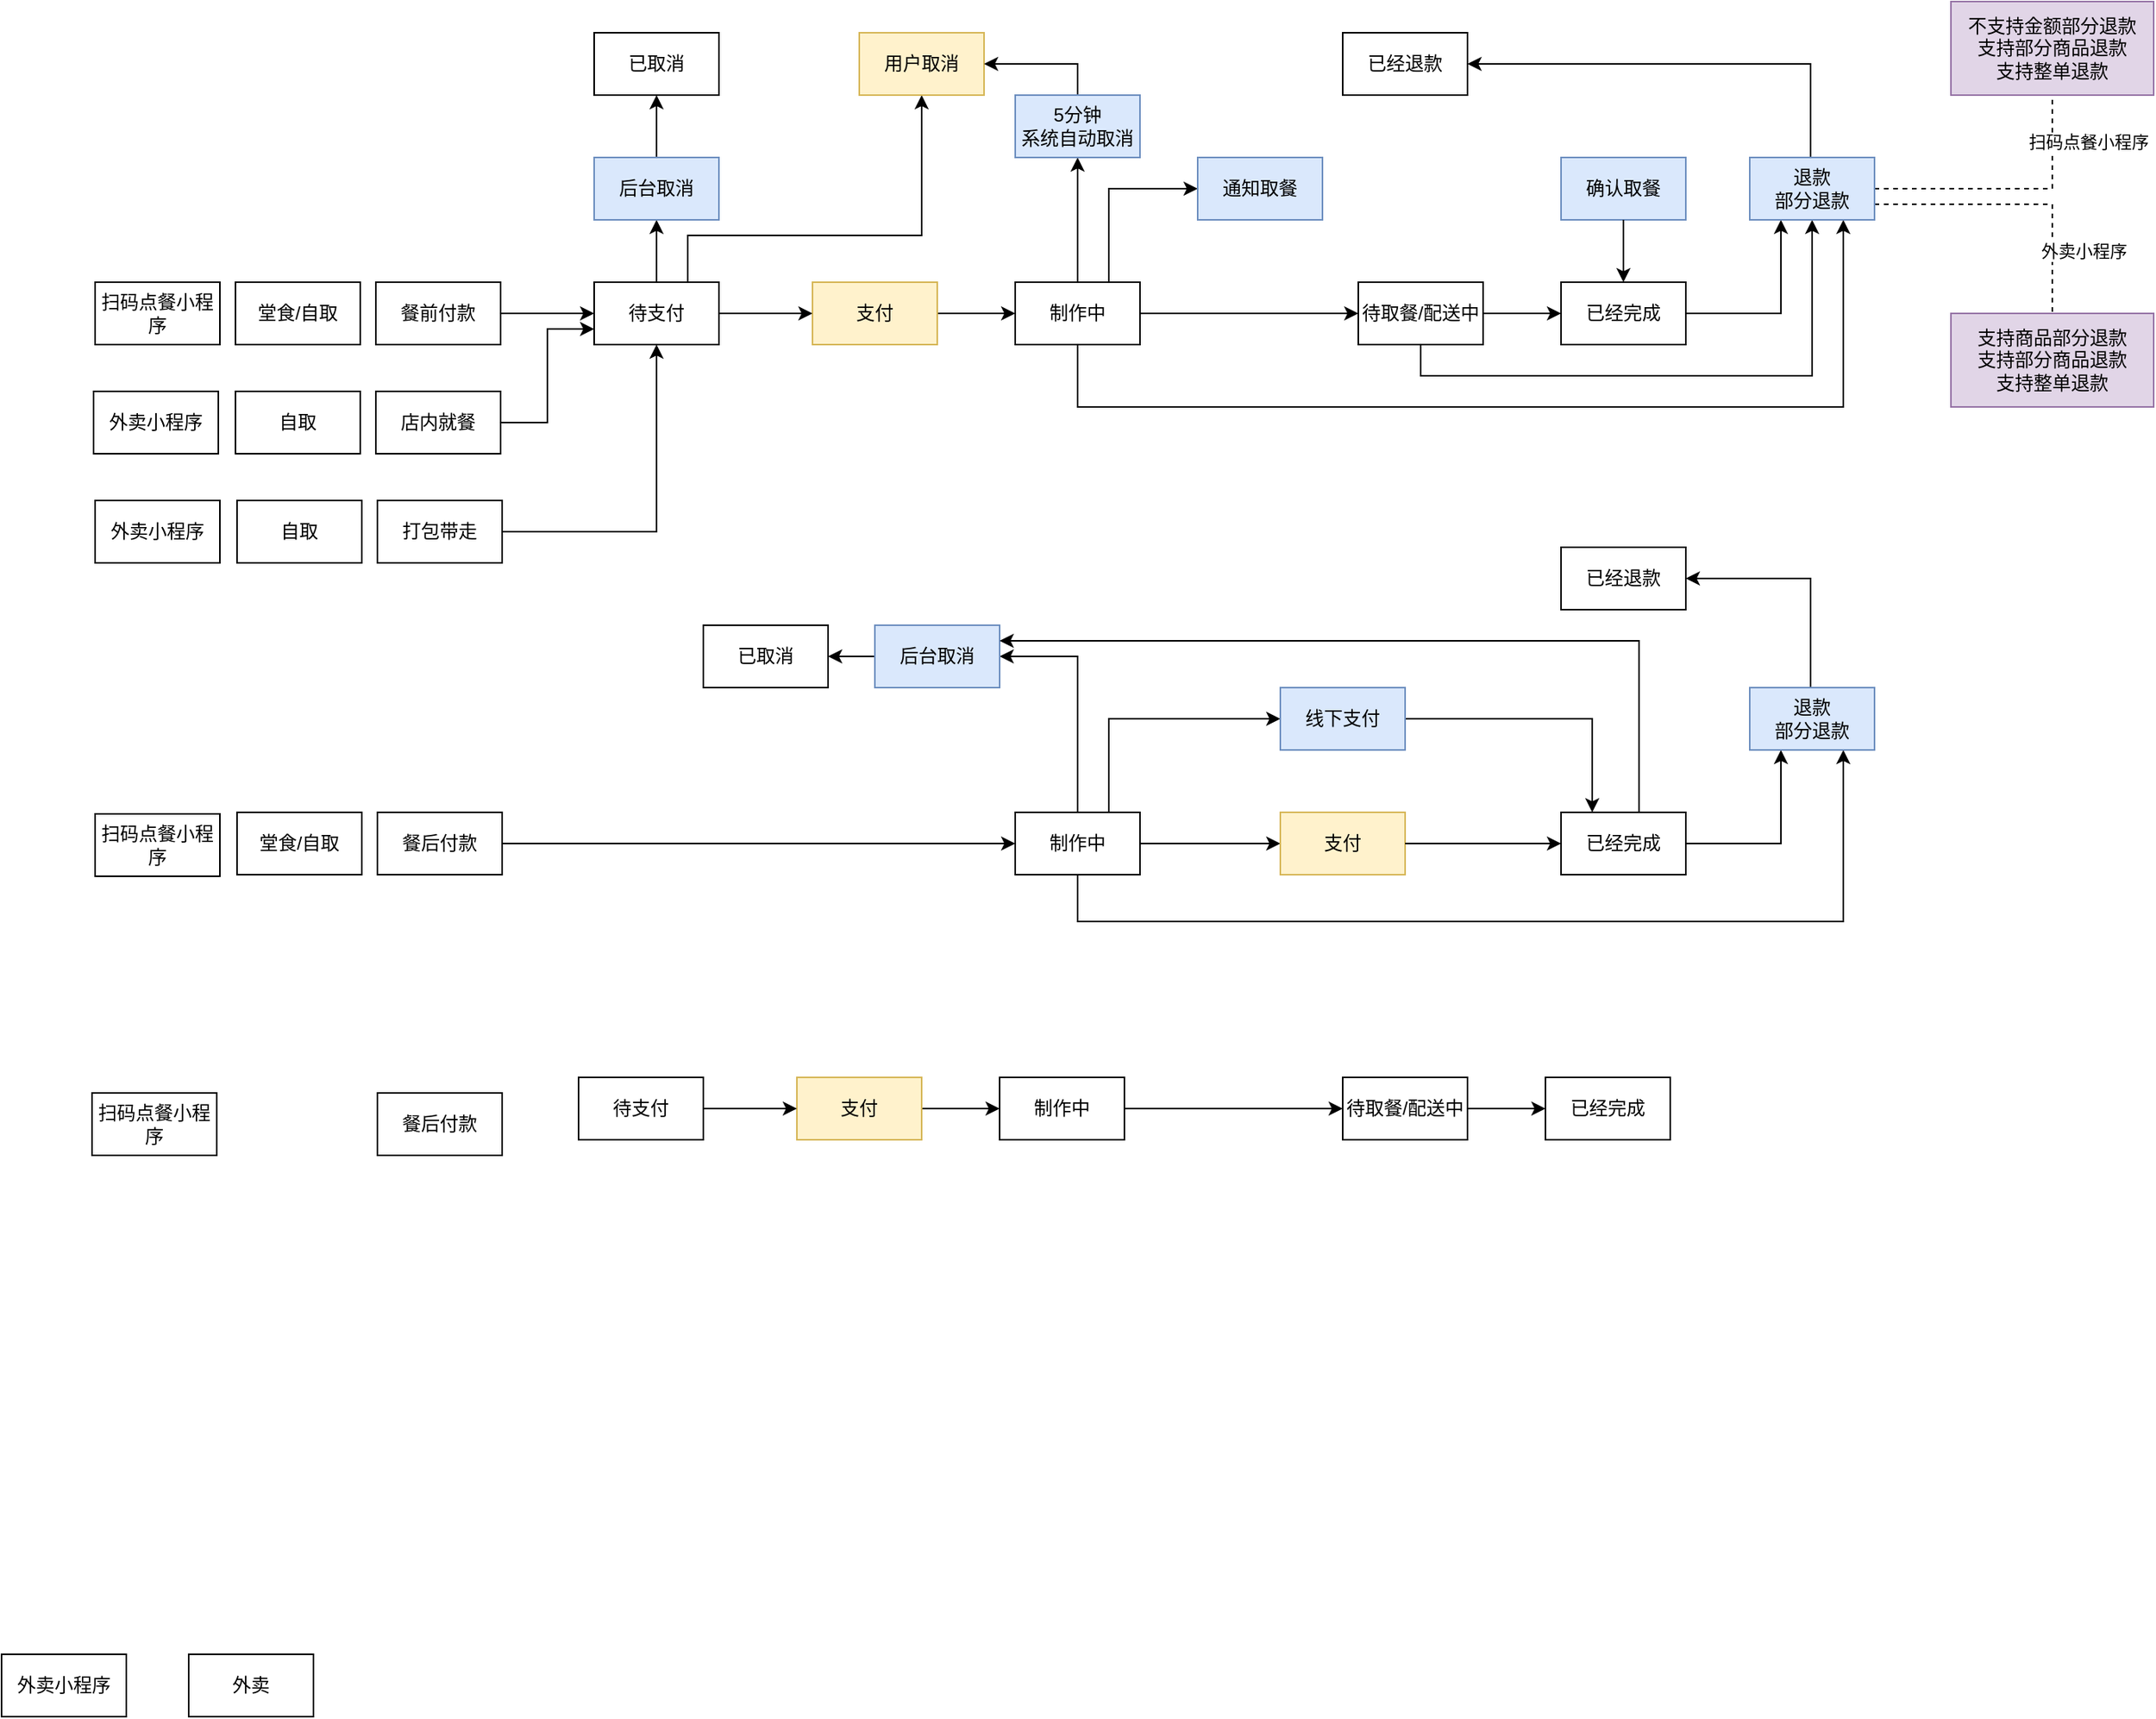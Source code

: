 <mxfile version="22.0.8" type="github">
  <diagram id="C5RBs43oDa-KdzZeNtuy" name="Page-1">
    <mxGraphModel dx="940" dy="1664" grid="1" gridSize="10" guides="1" tooltips="1" connect="1" arrows="1" fold="1" page="1" pageScale="1" pageWidth="827" pageHeight="1169" math="0" shadow="0">
      <root>
        <mxCell id="WIyWlLk6GJQsqaUBKTNV-0" />
        <mxCell id="WIyWlLk6GJQsqaUBKTNV-1" parent="WIyWlLk6GJQsqaUBKTNV-0" />
        <mxCell id="pHIMFOc5z1mj0au0Gz62-32" style="edgeStyle=orthogonalEdgeStyle;rounded=0;orthogonalLoop=1;jettySize=auto;html=1;entryX=0;entryY=0.5;entryDx=0;entryDy=0;" parent="WIyWlLk6GJQsqaUBKTNV-1" source="pHIMFOc5z1mj0au0Gz62-0" target="pHIMFOc5z1mj0au0Gz62-33" edge="1">
          <mxGeometry relative="1" as="geometry" />
        </mxCell>
        <mxCell id="pHIMFOc5z1mj0au0Gz62-0" value="餐前付款" style="rounded=0;whiteSpace=wrap;html=1;" parent="WIyWlLk6GJQsqaUBKTNV-1" vertex="1">
          <mxGeometry x="360" y="80" width="80" height="40" as="geometry" />
        </mxCell>
        <mxCell id="pHIMFOc5z1mj0au0Gz62-2" value="堂食/自取" style="rounded=0;whiteSpace=wrap;html=1;" parent="WIyWlLk6GJQsqaUBKTNV-1" vertex="1">
          <mxGeometry x="270" y="80" width="80" height="40" as="geometry" />
        </mxCell>
        <mxCell id="pHIMFOc5z1mj0au0Gz62-6" value="外卖小程序" style="rounded=0;whiteSpace=wrap;html=1;" parent="WIyWlLk6GJQsqaUBKTNV-1" vertex="1">
          <mxGeometry x="179" y="150" width="80" height="40" as="geometry" />
        </mxCell>
        <mxCell id="pHIMFOc5z1mj0au0Gz62-13" value="自取" style="rounded=0;whiteSpace=wrap;html=1;" parent="WIyWlLk6GJQsqaUBKTNV-1" vertex="1">
          <mxGeometry x="270" y="150" width="80" height="40" as="geometry" />
        </mxCell>
        <mxCell id="7TPqTWcEJpfOGh4Xxn3h-60" style="edgeStyle=orthogonalEdgeStyle;rounded=0;orthogonalLoop=1;jettySize=auto;html=1;entryX=0;entryY=0.75;entryDx=0;entryDy=0;" edge="1" parent="WIyWlLk6GJQsqaUBKTNV-1" source="pHIMFOc5z1mj0au0Gz62-14" target="pHIMFOc5z1mj0au0Gz62-33">
          <mxGeometry relative="1" as="geometry" />
        </mxCell>
        <mxCell id="pHIMFOc5z1mj0au0Gz62-14" value="店内就餐" style="rounded=0;whiteSpace=wrap;html=1;" parent="WIyWlLk6GJQsqaUBKTNV-1" vertex="1">
          <mxGeometry x="360" y="150" width="80" height="40" as="geometry" />
        </mxCell>
        <mxCell id="pHIMFOc5z1mj0au0Gz62-17" value="扫码点餐小程序" style="rounded=0;whiteSpace=wrap;html=1;" parent="WIyWlLk6GJQsqaUBKTNV-1" vertex="1">
          <mxGeometry x="180" y="80" width="80" height="40" as="geometry" />
        </mxCell>
        <mxCell id="pHIMFOc5z1mj0au0Gz62-21" value="餐后付款" style="rounded=0;whiteSpace=wrap;html=1;" parent="WIyWlLk6GJQsqaUBKTNV-1" vertex="1">
          <mxGeometry x="361" y="600" width="80" height="40" as="geometry" />
        </mxCell>
        <mxCell id="pHIMFOc5z1mj0au0Gz62-24" value="扫码点餐小程序" style="rounded=0;whiteSpace=wrap;html=1;" parent="WIyWlLk6GJQsqaUBKTNV-1" vertex="1">
          <mxGeometry x="178" y="600" width="80" height="40" as="geometry" />
        </mxCell>
        <mxCell id="pHIMFOc5z1mj0au0Gz62-26" value="外卖小程序" style="rounded=0;whiteSpace=wrap;html=1;" parent="WIyWlLk6GJQsqaUBKTNV-1" vertex="1">
          <mxGeometry x="180" y="220" width="80" height="40" as="geometry" />
        </mxCell>
        <mxCell id="pHIMFOc5z1mj0au0Gz62-27" value="自取" style="rounded=0;whiteSpace=wrap;html=1;" parent="WIyWlLk6GJQsqaUBKTNV-1" vertex="1">
          <mxGeometry x="271" y="220" width="80" height="40" as="geometry" />
        </mxCell>
        <mxCell id="7TPqTWcEJpfOGh4Xxn3h-61" style="edgeStyle=orthogonalEdgeStyle;rounded=0;orthogonalLoop=1;jettySize=auto;html=1;entryX=0.5;entryY=1;entryDx=0;entryDy=0;" edge="1" parent="WIyWlLk6GJQsqaUBKTNV-1" source="pHIMFOc5z1mj0au0Gz62-28" target="pHIMFOc5z1mj0au0Gz62-33">
          <mxGeometry relative="1" as="geometry">
            <Array as="points">
              <mxPoint x="540" y="240" />
            </Array>
          </mxGeometry>
        </mxCell>
        <mxCell id="pHIMFOc5z1mj0au0Gz62-28" value="打包带走" style="rounded=0;whiteSpace=wrap;html=1;" parent="WIyWlLk6GJQsqaUBKTNV-1" vertex="1">
          <mxGeometry x="361" y="220" width="80" height="40" as="geometry" />
        </mxCell>
        <mxCell id="pHIMFOc5z1mj0au0Gz62-29" value="外卖小程序" style="rounded=0;whiteSpace=wrap;html=1;" parent="WIyWlLk6GJQsqaUBKTNV-1" vertex="1">
          <mxGeometry x="120" y="960" width="80" height="40" as="geometry" />
        </mxCell>
        <mxCell id="pHIMFOc5z1mj0au0Gz62-30" value="外卖" style="rounded=0;whiteSpace=wrap;html=1;" parent="WIyWlLk6GJQsqaUBKTNV-1" vertex="1">
          <mxGeometry x="240" y="960" width="80" height="40" as="geometry" />
        </mxCell>
        <mxCell id="pHIMFOc5z1mj0au0Gz62-38" style="edgeStyle=orthogonalEdgeStyle;rounded=0;orthogonalLoop=1;jettySize=auto;html=1;entryX=0;entryY=0.5;entryDx=0;entryDy=0;" parent="WIyWlLk6GJQsqaUBKTNV-1" source="pHIMFOc5z1mj0au0Gz62-31" target="pHIMFOc5z1mj0au0Gz62-37" edge="1">
          <mxGeometry relative="1" as="geometry" />
        </mxCell>
        <mxCell id="pHIMFOc5z1mj0au0Gz62-31" value="支付" style="rounded=0;whiteSpace=wrap;html=1;fillColor=#fff2cc;strokeColor=#d6b656;" parent="WIyWlLk6GJQsqaUBKTNV-1" vertex="1">
          <mxGeometry x="640" y="80" width="80" height="40" as="geometry" />
        </mxCell>
        <mxCell id="pHIMFOc5z1mj0au0Gz62-36" style="edgeStyle=orthogonalEdgeStyle;rounded=0;orthogonalLoop=1;jettySize=auto;html=1;entryX=0;entryY=0.5;entryDx=0;entryDy=0;" parent="WIyWlLk6GJQsqaUBKTNV-1" source="pHIMFOc5z1mj0au0Gz62-33" target="pHIMFOc5z1mj0au0Gz62-31" edge="1">
          <mxGeometry relative="1" as="geometry" />
        </mxCell>
        <mxCell id="7TPqTWcEJpfOGh4Xxn3h-2" style="edgeStyle=orthogonalEdgeStyle;rounded=0;orthogonalLoop=1;jettySize=auto;html=1;entryX=0.5;entryY=1;entryDx=0;entryDy=0;" edge="1" parent="WIyWlLk6GJQsqaUBKTNV-1" source="pHIMFOc5z1mj0au0Gz62-33" target="7TPqTWcEJpfOGh4Xxn3h-1">
          <mxGeometry relative="1" as="geometry" />
        </mxCell>
        <mxCell id="7TPqTWcEJpfOGh4Xxn3h-6" style="edgeStyle=orthogonalEdgeStyle;rounded=0;orthogonalLoop=1;jettySize=auto;html=1;entryX=0.5;entryY=1;entryDx=0;entryDy=0;exitX=0.75;exitY=0;exitDx=0;exitDy=0;" edge="1" parent="WIyWlLk6GJQsqaUBKTNV-1" source="pHIMFOc5z1mj0au0Gz62-33" target="7TPqTWcEJpfOGh4Xxn3h-5">
          <mxGeometry relative="1" as="geometry">
            <Array as="points">
              <mxPoint x="560" y="50" />
              <mxPoint x="710" y="50" />
            </Array>
          </mxGeometry>
        </mxCell>
        <mxCell id="pHIMFOc5z1mj0au0Gz62-33" value="待支付" style="rounded=0;whiteSpace=wrap;html=1;" parent="WIyWlLk6GJQsqaUBKTNV-1" vertex="1">
          <mxGeometry x="500" y="80" width="80" height="40" as="geometry" />
        </mxCell>
        <mxCell id="pHIMFOc5z1mj0au0Gz62-40" style="edgeStyle=orthogonalEdgeStyle;rounded=0;orthogonalLoop=1;jettySize=auto;html=1;entryX=0;entryY=0.5;entryDx=0;entryDy=0;" parent="WIyWlLk6GJQsqaUBKTNV-1" source="pHIMFOc5z1mj0au0Gz62-37" target="pHIMFOc5z1mj0au0Gz62-39" edge="1">
          <mxGeometry relative="1" as="geometry" />
        </mxCell>
        <mxCell id="pHIMFOc5z1mj0au0Gz62-69" style="edgeStyle=orthogonalEdgeStyle;rounded=0;orthogonalLoop=1;jettySize=auto;html=1;entryX=0;entryY=0.5;entryDx=0;entryDy=0;exitX=0.75;exitY=0;exitDx=0;exitDy=0;" parent="WIyWlLk6GJQsqaUBKTNV-1" source="pHIMFOc5z1mj0au0Gz62-37" target="pHIMFOc5z1mj0au0Gz62-41" edge="1">
          <mxGeometry relative="1" as="geometry">
            <Array as="points">
              <mxPoint x="830" y="20" />
            </Array>
          </mxGeometry>
        </mxCell>
        <mxCell id="7TPqTWcEJpfOGh4Xxn3h-8" style="edgeStyle=orthogonalEdgeStyle;rounded=0;orthogonalLoop=1;jettySize=auto;html=1;entryX=0.5;entryY=1;entryDx=0;entryDy=0;" edge="1" parent="WIyWlLk6GJQsqaUBKTNV-1" source="pHIMFOc5z1mj0au0Gz62-37" target="7TPqTWcEJpfOGh4Xxn3h-7">
          <mxGeometry relative="1" as="geometry" />
        </mxCell>
        <mxCell id="7TPqTWcEJpfOGh4Xxn3h-14" style="edgeStyle=orthogonalEdgeStyle;rounded=0;orthogonalLoop=1;jettySize=auto;html=1;entryX=0.75;entryY=1;entryDx=0;entryDy=0;exitX=0.5;exitY=1;exitDx=0;exitDy=0;" edge="1" parent="WIyWlLk6GJQsqaUBKTNV-1" source="pHIMFOc5z1mj0au0Gz62-37" target="7TPqTWcEJpfOGh4Xxn3h-11">
          <mxGeometry relative="1" as="geometry">
            <Array as="points">
              <mxPoint x="810" y="160" />
              <mxPoint x="1301" y="160" />
            </Array>
          </mxGeometry>
        </mxCell>
        <mxCell id="pHIMFOc5z1mj0au0Gz62-37" value="制作中" style="rounded=0;whiteSpace=wrap;html=1;" parent="WIyWlLk6GJQsqaUBKTNV-1" vertex="1">
          <mxGeometry x="770" y="80" width="80" height="40" as="geometry" />
        </mxCell>
        <mxCell id="7TPqTWcEJpfOGh4Xxn3h-13" style="edgeStyle=orthogonalEdgeStyle;rounded=0;orthogonalLoop=1;jettySize=auto;html=1;entryX=0.5;entryY=1;entryDx=0;entryDy=0;exitX=0.5;exitY=1;exitDx=0;exitDy=0;" edge="1" parent="WIyWlLk6GJQsqaUBKTNV-1" source="pHIMFOc5z1mj0au0Gz62-39" target="7TPqTWcEJpfOGh4Xxn3h-11">
          <mxGeometry relative="1" as="geometry">
            <Array as="points">
              <mxPoint x="1030" y="140" />
              <mxPoint x="1281" y="140" />
            </Array>
          </mxGeometry>
        </mxCell>
        <mxCell id="pHIMFOc5z1mj0au0Gz62-39" value="待取餐/配送中" style="rounded=0;whiteSpace=wrap;html=1;" parent="WIyWlLk6GJQsqaUBKTNV-1" vertex="1">
          <mxGeometry x="990" y="80" width="80" height="40" as="geometry" />
        </mxCell>
        <mxCell id="pHIMFOc5z1mj0au0Gz62-41" value="通知取餐" style="rounded=0;whiteSpace=wrap;html=1;fillColor=#dae8fc;strokeColor=#6c8ebf;" parent="WIyWlLk6GJQsqaUBKTNV-1" vertex="1">
          <mxGeometry x="887" width="80" height="40" as="geometry" />
        </mxCell>
        <mxCell id="pHIMFOc5z1mj0au0Gz62-42" value="确认取餐" style="rounded=0;whiteSpace=wrap;html=1;fillColor=#dae8fc;strokeColor=#6c8ebf;" parent="WIyWlLk6GJQsqaUBKTNV-1" vertex="1">
          <mxGeometry x="1120" width="80" height="40" as="geometry" />
        </mxCell>
        <mxCell id="pHIMFOc5z1mj0au0Gz62-44" value="不支持金额部分退款&lt;br&gt;支持部分商品退款&lt;br&gt;支持整单退款" style="rounded=0;whiteSpace=wrap;html=1;fillColor=#e1d5e7;strokeColor=#9673a6;" parent="WIyWlLk6GJQsqaUBKTNV-1" vertex="1">
          <mxGeometry x="1370" y="-100" width="130" height="60" as="geometry" />
        </mxCell>
        <mxCell id="7TPqTWcEJpfOGh4Xxn3h-12" style="edgeStyle=orthogonalEdgeStyle;rounded=0;orthogonalLoop=1;jettySize=auto;html=1;entryX=0.25;entryY=1;entryDx=0;entryDy=0;" edge="1" parent="WIyWlLk6GJQsqaUBKTNV-1" source="pHIMFOc5z1mj0au0Gz62-45" target="7TPqTWcEJpfOGh4Xxn3h-11">
          <mxGeometry relative="1" as="geometry" />
        </mxCell>
        <mxCell id="pHIMFOc5z1mj0au0Gz62-46" style="edgeStyle=orthogonalEdgeStyle;rounded=0;orthogonalLoop=1;jettySize=auto;html=1;entryX=0.5;entryY=0;entryDx=0;entryDy=0;" parent="WIyWlLk6GJQsqaUBKTNV-1" source="pHIMFOc5z1mj0au0Gz62-42" target="pHIMFOc5z1mj0au0Gz62-45" edge="1">
          <mxGeometry relative="1" as="geometry" />
        </mxCell>
        <mxCell id="7TPqTWcEJpfOGh4Xxn3h-4" style="edgeStyle=orthogonalEdgeStyle;rounded=0;orthogonalLoop=1;jettySize=auto;html=1;entryX=0.5;entryY=1;entryDx=0;entryDy=0;" edge="1" parent="WIyWlLk6GJQsqaUBKTNV-1" source="7TPqTWcEJpfOGh4Xxn3h-1" target="7TPqTWcEJpfOGh4Xxn3h-3">
          <mxGeometry relative="1" as="geometry" />
        </mxCell>
        <mxCell id="7TPqTWcEJpfOGh4Xxn3h-1" value="后台取消" style="rounded=0;whiteSpace=wrap;html=1;fillColor=#dae8fc;strokeColor=#6c8ebf;" vertex="1" parent="WIyWlLk6GJQsqaUBKTNV-1">
          <mxGeometry x="500" width="80" height="40" as="geometry" />
        </mxCell>
        <mxCell id="7TPqTWcEJpfOGh4Xxn3h-3" value="已取消" style="rounded=0;whiteSpace=wrap;html=1;" vertex="1" parent="WIyWlLk6GJQsqaUBKTNV-1">
          <mxGeometry x="500" y="-80" width="80" height="40" as="geometry" />
        </mxCell>
        <mxCell id="7TPqTWcEJpfOGh4Xxn3h-5" value="用户取消" style="rounded=0;whiteSpace=wrap;html=1;fillColor=#fff2cc;strokeColor=#d6b656;" vertex="1" parent="WIyWlLk6GJQsqaUBKTNV-1">
          <mxGeometry x="670" y="-80" width="80" height="40" as="geometry" />
        </mxCell>
        <mxCell id="7TPqTWcEJpfOGh4Xxn3h-9" style="edgeStyle=orthogonalEdgeStyle;rounded=0;orthogonalLoop=1;jettySize=auto;html=1;entryX=1;entryY=0.5;entryDx=0;entryDy=0;exitX=0.5;exitY=0;exitDx=0;exitDy=0;" edge="1" parent="WIyWlLk6GJQsqaUBKTNV-1" source="7TPqTWcEJpfOGh4Xxn3h-7" target="7TPqTWcEJpfOGh4Xxn3h-5">
          <mxGeometry relative="1" as="geometry" />
        </mxCell>
        <mxCell id="7TPqTWcEJpfOGh4Xxn3h-7" value="5分钟&lt;br&gt;系统自动取消" style="rounded=0;whiteSpace=wrap;html=1;fillColor=#dae8fc;strokeColor=#6c8ebf;" vertex="1" parent="WIyWlLk6GJQsqaUBKTNV-1">
          <mxGeometry x="770" y="-40" width="80" height="40" as="geometry" />
        </mxCell>
        <mxCell id="7TPqTWcEJpfOGh4Xxn3h-10" value="已经退款" style="rounded=0;whiteSpace=wrap;html=1;" vertex="1" parent="WIyWlLk6GJQsqaUBKTNV-1">
          <mxGeometry x="980" y="-80" width="80" height="40" as="geometry" />
        </mxCell>
        <mxCell id="7TPqTWcEJpfOGh4Xxn3h-15" style="edgeStyle=orthogonalEdgeStyle;rounded=0;orthogonalLoop=1;jettySize=auto;html=1;dashed=1;endArrow=none;endFill=0;" edge="1" parent="WIyWlLk6GJQsqaUBKTNV-1" source="7TPqTWcEJpfOGh4Xxn3h-11" target="pHIMFOc5z1mj0au0Gz62-44">
          <mxGeometry relative="1" as="geometry" />
        </mxCell>
        <mxCell id="7TPqTWcEJpfOGh4Xxn3h-64" value="扫码点餐小程序" style="edgeLabel;html=1;align=center;verticalAlign=middle;resizable=0;points=[];" vertex="1" connectable="0" parent="7TPqTWcEJpfOGh4Xxn3h-15">
          <mxGeometry x="-0.114" y="2" relative="1" as="geometry">
            <mxPoint x="60" y="-28" as="offset" />
          </mxGeometry>
        </mxCell>
        <mxCell id="7TPqTWcEJpfOGh4Xxn3h-17" style="edgeStyle=orthogonalEdgeStyle;rounded=0;orthogonalLoop=1;jettySize=auto;html=1;entryX=1;entryY=0.5;entryDx=0;entryDy=0;" edge="1" parent="WIyWlLk6GJQsqaUBKTNV-1" source="7TPqTWcEJpfOGh4Xxn3h-11" target="7TPqTWcEJpfOGh4Xxn3h-10">
          <mxGeometry relative="1" as="geometry">
            <Array as="points">
              <mxPoint x="1280" y="-60" />
            </Array>
          </mxGeometry>
        </mxCell>
        <mxCell id="7TPqTWcEJpfOGh4Xxn3h-62" style="rounded=0;orthogonalLoop=1;jettySize=auto;html=1;exitX=1;exitY=0.75;exitDx=0;exitDy=0;endArrow=none;endFill=0;dashed=1;edgeStyle=orthogonalEdgeStyle;entryX=0.5;entryY=0;entryDx=0;entryDy=0;" edge="1" parent="WIyWlLk6GJQsqaUBKTNV-1" source="7TPqTWcEJpfOGh4Xxn3h-11" target="7TPqTWcEJpfOGh4Xxn3h-38">
          <mxGeometry relative="1" as="geometry">
            <mxPoint x="1485" y="100" as="targetPoint" />
          </mxGeometry>
        </mxCell>
        <mxCell id="7TPqTWcEJpfOGh4Xxn3h-63" value="外卖小程序" style="edgeLabel;html=1;align=center;verticalAlign=middle;resizable=0;points=[];" vertex="1" connectable="0" parent="7TPqTWcEJpfOGh4Xxn3h-62">
          <mxGeometry x="0.205" relative="1" as="geometry">
            <mxPoint x="23" y="30" as="offset" />
          </mxGeometry>
        </mxCell>
        <mxCell id="7TPqTWcEJpfOGh4Xxn3h-11" value="退款&lt;br&gt;部分退款" style="rounded=0;whiteSpace=wrap;html=1;fillColor=#dae8fc;strokeColor=#6c8ebf;" vertex="1" parent="WIyWlLk6GJQsqaUBKTNV-1">
          <mxGeometry x="1241" width="80" height="40" as="geometry" />
        </mxCell>
        <mxCell id="7TPqTWcEJpfOGh4Xxn3h-16" value="" style="edgeStyle=orthogonalEdgeStyle;rounded=0;orthogonalLoop=1;jettySize=auto;html=1;" edge="1" parent="WIyWlLk6GJQsqaUBKTNV-1" source="pHIMFOc5z1mj0au0Gz62-39" target="pHIMFOc5z1mj0au0Gz62-45">
          <mxGeometry relative="1" as="geometry">
            <mxPoint x="1270" y="100" as="targetPoint" />
            <mxPoint x="1060" y="100" as="sourcePoint" />
          </mxGeometry>
        </mxCell>
        <mxCell id="pHIMFOc5z1mj0au0Gz62-45" value="已经完成" style="rounded=0;whiteSpace=wrap;html=1;" parent="WIyWlLk6GJQsqaUBKTNV-1" vertex="1">
          <mxGeometry x="1120" y="80" width="80" height="40" as="geometry" />
        </mxCell>
        <mxCell id="7TPqTWcEJpfOGh4Xxn3h-18" style="edgeStyle=orthogonalEdgeStyle;rounded=0;orthogonalLoop=1;jettySize=auto;html=1;entryX=0;entryY=0.5;entryDx=0;entryDy=0;" edge="1" parent="WIyWlLk6GJQsqaUBKTNV-1" source="7TPqTWcEJpfOGh4Xxn3h-19" target="7TPqTWcEJpfOGh4Xxn3h-32">
          <mxGeometry relative="1" as="geometry">
            <mxPoint x="500" y="390" as="targetPoint" />
          </mxGeometry>
        </mxCell>
        <mxCell id="7TPqTWcEJpfOGh4Xxn3h-19" value="餐后付款" style="rounded=0;whiteSpace=wrap;html=1;" vertex="1" parent="WIyWlLk6GJQsqaUBKTNV-1">
          <mxGeometry x="361" y="420" width="80" height="40" as="geometry" />
        </mxCell>
        <mxCell id="7TPqTWcEJpfOGh4Xxn3h-20" value="堂食/自取" style="rounded=0;whiteSpace=wrap;html=1;" vertex="1" parent="WIyWlLk6GJQsqaUBKTNV-1">
          <mxGeometry x="271" y="420" width="80" height="40" as="geometry" />
        </mxCell>
        <mxCell id="7TPqTWcEJpfOGh4Xxn3h-28" style="edgeStyle=orthogonalEdgeStyle;rounded=0;orthogonalLoop=1;jettySize=auto;html=1;entryX=0;entryY=0.5;entryDx=0;entryDy=0;" edge="1" parent="WIyWlLk6GJQsqaUBKTNV-1" source="7TPqTWcEJpfOGh4Xxn3h-32" target="7TPqTWcEJpfOGh4Xxn3h-35">
          <mxGeometry relative="1" as="geometry" />
        </mxCell>
        <mxCell id="7TPqTWcEJpfOGh4Xxn3h-29" style="edgeStyle=orthogonalEdgeStyle;rounded=0;orthogonalLoop=1;jettySize=auto;html=1;entryX=0;entryY=0.5;entryDx=0;entryDy=0;exitX=0.75;exitY=0;exitDx=0;exitDy=0;" edge="1" parent="WIyWlLk6GJQsqaUBKTNV-1" source="7TPqTWcEJpfOGh4Xxn3h-32" target="7TPqTWcEJpfOGh4Xxn3h-36">
          <mxGeometry relative="1" as="geometry">
            <Array as="points">
              <mxPoint x="830" y="360" />
            </Array>
          </mxGeometry>
        </mxCell>
        <mxCell id="7TPqTWcEJpfOGh4Xxn3h-31" style="edgeStyle=orthogonalEdgeStyle;rounded=0;orthogonalLoop=1;jettySize=auto;html=1;entryX=0.75;entryY=1;entryDx=0;entryDy=0;exitX=0.5;exitY=1;exitDx=0;exitDy=0;" edge="1" parent="WIyWlLk6GJQsqaUBKTNV-1" source="7TPqTWcEJpfOGh4Xxn3h-32" target="7TPqTWcEJpfOGh4Xxn3h-50">
          <mxGeometry relative="1" as="geometry">
            <Array as="points">
              <mxPoint x="810" y="490" />
              <mxPoint x="1301" y="490" />
            </Array>
          </mxGeometry>
        </mxCell>
        <mxCell id="7TPqTWcEJpfOGh4Xxn3h-53" style="edgeStyle=orthogonalEdgeStyle;rounded=0;orthogonalLoop=1;jettySize=auto;html=1;entryX=1;entryY=0.5;entryDx=0;entryDy=0;" edge="1" parent="WIyWlLk6GJQsqaUBKTNV-1" source="7TPqTWcEJpfOGh4Xxn3h-32" target="7TPqTWcEJpfOGh4Xxn3h-42">
          <mxGeometry relative="1" as="geometry">
            <Array as="points">
              <mxPoint x="810" y="320" />
            </Array>
          </mxGeometry>
        </mxCell>
        <mxCell id="7TPqTWcEJpfOGh4Xxn3h-32" value="制作中" style="rounded=0;whiteSpace=wrap;html=1;" vertex="1" parent="WIyWlLk6GJQsqaUBKTNV-1">
          <mxGeometry x="770" y="420" width="80" height="40" as="geometry" />
        </mxCell>
        <mxCell id="7TPqTWcEJpfOGh4Xxn3h-35" value="支付" style="rounded=0;whiteSpace=wrap;html=1;fillColor=#fff2cc;strokeColor=#d6b656;" vertex="1" parent="WIyWlLk6GJQsqaUBKTNV-1">
          <mxGeometry x="940" y="420" width="80" height="40" as="geometry" />
        </mxCell>
        <mxCell id="7TPqTWcEJpfOGh4Xxn3h-58" style="edgeStyle=orthogonalEdgeStyle;rounded=0;orthogonalLoop=1;jettySize=auto;html=1;entryX=0.25;entryY=0;entryDx=0;entryDy=0;" edge="1" parent="WIyWlLk6GJQsqaUBKTNV-1" source="7TPqTWcEJpfOGh4Xxn3h-36" target="7TPqTWcEJpfOGh4Xxn3h-52">
          <mxGeometry relative="1" as="geometry" />
        </mxCell>
        <mxCell id="7TPqTWcEJpfOGh4Xxn3h-36" value="线下支付" style="rounded=0;whiteSpace=wrap;html=1;fillColor=#dae8fc;strokeColor=#6c8ebf;" vertex="1" parent="WIyWlLk6GJQsqaUBKTNV-1">
          <mxGeometry x="940" y="340" width="80" height="40" as="geometry" />
        </mxCell>
        <mxCell id="7TPqTWcEJpfOGh4Xxn3h-38" value="支持商品部分退款&lt;br&gt;支持部分商品退款&lt;br&gt;支持整单退款" style="rounded=0;whiteSpace=wrap;html=1;fillColor=#e1d5e7;strokeColor=#9673a6;" vertex="1" parent="WIyWlLk6GJQsqaUBKTNV-1">
          <mxGeometry x="1370" y="100" width="130" height="60" as="geometry" />
        </mxCell>
        <mxCell id="7TPqTWcEJpfOGh4Xxn3h-39" style="edgeStyle=orthogonalEdgeStyle;rounded=0;orthogonalLoop=1;jettySize=auto;html=1;entryX=0.25;entryY=1;entryDx=0;entryDy=0;" edge="1" parent="WIyWlLk6GJQsqaUBKTNV-1" source="7TPqTWcEJpfOGh4Xxn3h-52" target="7TPqTWcEJpfOGh4Xxn3h-50">
          <mxGeometry relative="1" as="geometry" />
        </mxCell>
        <mxCell id="7TPqTWcEJpfOGh4Xxn3h-41" style="edgeStyle=orthogonalEdgeStyle;rounded=0;orthogonalLoop=1;jettySize=auto;html=1;entryX=1;entryY=0.5;entryDx=0;entryDy=0;" edge="1" parent="WIyWlLk6GJQsqaUBKTNV-1" source="7TPqTWcEJpfOGh4Xxn3h-42" target="7TPqTWcEJpfOGh4Xxn3h-43">
          <mxGeometry relative="1" as="geometry" />
        </mxCell>
        <mxCell id="7TPqTWcEJpfOGh4Xxn3h-42" value="后台取消" style="rounded=0;whiteSpace=wrap;html=1;fillColor=#dae8fc;strokeColor=#6c8ebf;" vertex="1" parent="WIyWlLk6GJQsqaUBKTNV-1">
          <mxGeometry x="680" y="300" width="80" height="40" as="geometry" />
        </mxCell>
        <mxCell id="7TPqTWcEJpfOGh4Xxn3h-43" value="已取消" style="rounded=0;whiteSpace=wrap;html=1;" vertex="1" parent="WIyWlLk6GJQsqaUBKTNV-1">
          <mxGeometry x="570" y="300" width="80" height="40" as="geometry" />
        </mxCell>
        <mxCell id="7TPqTWcEJpfOGh4Xxn3h-47" value="已经退款" style="rounded=0;whiteSpace=wrap;html=1;" vertex="1" parent="WIyWlLk6GJQsqaUBKTNV-1">
          <mxGeometry x="1120" y="250" width="80" height="40" as="geometry" />
        </mxCell>
        <mxCell id="7TPqTWcEJpfOGh4Xxn3h-49" style="edgeStyle=orthogonalEdgeStyle;rounded=0;orthogonalLoop=1;jettySize=auto;html=1;entryX=1;entryY=0.5;entryDx=0;entryDy=0;" edge="1" parent="WIyWlLk6GJQsqaUBKTNV-1" source="7TPqTWcEJpfOGh4Xxn3h-50" target="7TPqTWcEJpfOGh4Xxn3h-47">
          <mxGeometry relative="1" as="geometry">
            <Array as="points">
              <mxPoint x="1280" y="270" />
            </Array>
          </mxGeometry>
        </mxCell>
        <mxCell id="7TPqTWcEJpfOGh4Xxn3h-50" value="退款&lt;br&gt;部分退款" style="rounded=0;whiteSpace=wrap;html=1;fillColor=#dae8fc;strokeColor=#6c8ebf;" vertex="1" parent="WIyWlLk6GJQsqaUBKTNV-1">
          <mxGeometry x="1241" y="340" width="80" height="40" as="geometry" />
        </mxCell>
        <mxCell id="7TPqTWcEJpfOGh4Xxn3h-51" value="" style="edgeStyle=orthogonalEdgeStyle;rounded=0;orthogonalLoop=1;jettySize=auto;html=1;" edge="1" parent="WIyWlLk6GJQsqaUBKTNV-1" source="7TPqTWcEJpfOGh4Xxn3h-35" target="7TPqTWcEJpfOGh4Xxn3h-52">
          <mxGeometry relative="1" as="geometry">
            <mxPoint x="1270" y="440" as="targetPoint" />
            <mxPoint x="1060" y="440" as="sourcePoint" />
          </mxGeometry>
        </mxCell>
        <mxCell id="7TPqTWcEJpfOGh4Xxn3h-59" style="edgeStyle=orthogonalEdgeStyle;rounded=0;orthogonalLoop=1;jettySize=auto;html=1;entryX=1;entryY=0.25;entryDx=0;entryDy=0;" edge="1" parent="WIyWlLk6GJQsqaUBKTNV-1" source="7TPqTWcEJpfOGh4Xxn3h-52" target="7TPqTWcEJpfOGh4Xxn3h-42">
          <mxGeometry relative="1" as="geometry">
            <Array as="points">
              <mxPoint x="1170" y="310" />
            </Array>
          </mxGeometry>
        </mxCell>
        <mxCell id="7TPqTWcEJpfOGh4Xxn3h-52" value="已经完成" style="rounded=0;whiteSpace=wrap;html=1;" vertex="1" parent="WIyWlLk6GJQsqaUBKTNV-1">
          <mxGeometry x="1120" y="420" width="80" height="40" as="geometry" />
        </mxCell>
        <mxCell id="7TPqTWcEJpfOGh4Xxn3h-54" value="扫码点餐小程序" style="rounded=0;whiteSpace=wrap;html=1;" vertex="1" parent="WIyWlLk6GJQsqaUBKTNV-1">
          <mxGeometry x="180" y="421" width="80" height="40" as="geometry" />
        </mxCell>
        <mxCell id="7TPqTWcEJpfOGh4Xxn3h-65" style="edgeStyle=orthogonalEdgeStyle;rounded=0;orthogonalLoop=1;jettySize=auto;html=1;entryX=0;entryY=0.5;entryDx=0;entryDy=0;" edge="1" parent="WIyWlLk6GJQsqaUBKTNV-1" source="7TPqTWcEJpfOGh4Xxn3h-66" target="7TPqTWcEJpfOGh4Xxn3h-70">
          <mxGeometry relative="1" as="geometry" />
        </mxCell>
        <mxCell id="7TPqTWcEJpfOGh4Xxn3h-66" value="支付" style="rounded=0;whiteSpace=wrap;html=1;fillColor=#fff2cc;strokeColor=#d6b656;" vertex="1" parent="WIyWlLk6GJQsqaUBKTNV-1">
          <mxGeometry x="630" y="590" width="80" height="40" as="geometry" />
        </mxCell>
        <mxCell id="7TPqTWcEJpfOGh4Xxn3h-67" style="edgeStyle=orthogonalEdgeStyle;rounded=0;orthogonalLoop=1;jettySize=auto;html=1;entryX=0;entryY=0.5;entryDx=0;entryDy=0;" edge="1" parent="WIyWlLk6GJQsqaUBKTNV-1" source="7TPqTWcEJpfOGh4Xxn3h-68" target="7TPqTWcEJpfOGh4Xxn3h-66">
          <mxGeometry relative="1" as="geometry" />
        </mxCell>
        <mxCell id="7TPqTWcEJpfOGh4Xxn3h-68" value="待支付" style="rounded=0;whiteSpace=wrap;html=1;" vertex="1" parent="WIyWlLk6GJQsqaUBKTNV-1">
          <mxGeometry x="490" y="590" width="80" height="40" as="geometry" />
        </mxCell>
        <mxCell id="7TPqTWcEJpfOGh4Xxn3h-69" style="edgeStyle=orthogonalEdgeStyle;rounded=0;orthogonalLoop=1;jettySize=auto;html=1;entryX=0;entryY=0.5;entryDx=0;entryDy=0;" edge="1" parent="WIyWlLk6GJQsqaUBKTNV-1" source="7TPqTWcEJpfOGh4Xxn3h-70" target="7TPqTWcEJpfOGh4Xxn3h-71">
          <mxGeometry relative="1" as="geometry" />
        </mxCell>
        <mxCell id="7TPqTWcEJpfOGh4Xxn3h-70" value="制作中" style="rounded=0;whiteSpace=wrap;html=1;" vertex="1" parent="WIyWlLk6GJQsqaUBKTNV-1">
          <mxGeometry x="760" y="590" width="80" height="40" as="geometry" />
        </mxCell>
        <mxCell id="7TPqTWcEJpfOGh4Xxn3h-71" value="待取餐/配送中" style="rounded=0;whiteSpace=wrap;html=1;" vertex="1" parent="WIyWlLk6GJQsqaUBKTNV-1">
          <mxGeometry x="980" y="590" width="80" height="40" as="geometry" />
        </mxCell>
        <mxCell id="7TPqTWcEJpfOGh4Xxn3h-72" value="" style="edgeStyle=orthogonalEdgeStyle;rounded=0;orthogonalLoop=1;jettySize=auto;html=1;" edge="1" parent="WIyWlLk6GJQsqaUBKTNV-1" source="7TPqTWcEJpfOGh4Xxn3h-71" target="7TPqTWcEJpfOGh4Xxn3h-73">
          <mxGeometry relative="1" as="geometry">
            <mxPoint x="1260" y="610" as="targetPoint" />
            <mxPoint x="1050" y="610" as="sourcePoint" />
          </mxGeometry>
        </mxCell>
        <mxCell id="7TPqTWcEJpfOGh4Xxn3h-73" value="已经完成" style="rounded=0;whiteSpace=wrap;html=1;" vertex="1" parent="WIyWlLk6GJQsqaUBKTNV-1">
          <mxGeometry x="1110" y="590" width="80" height="40" as="geometry" />
        </mxCell>
      </root>
    </mxGraphModel>
  </diagram>
</mxfile>
